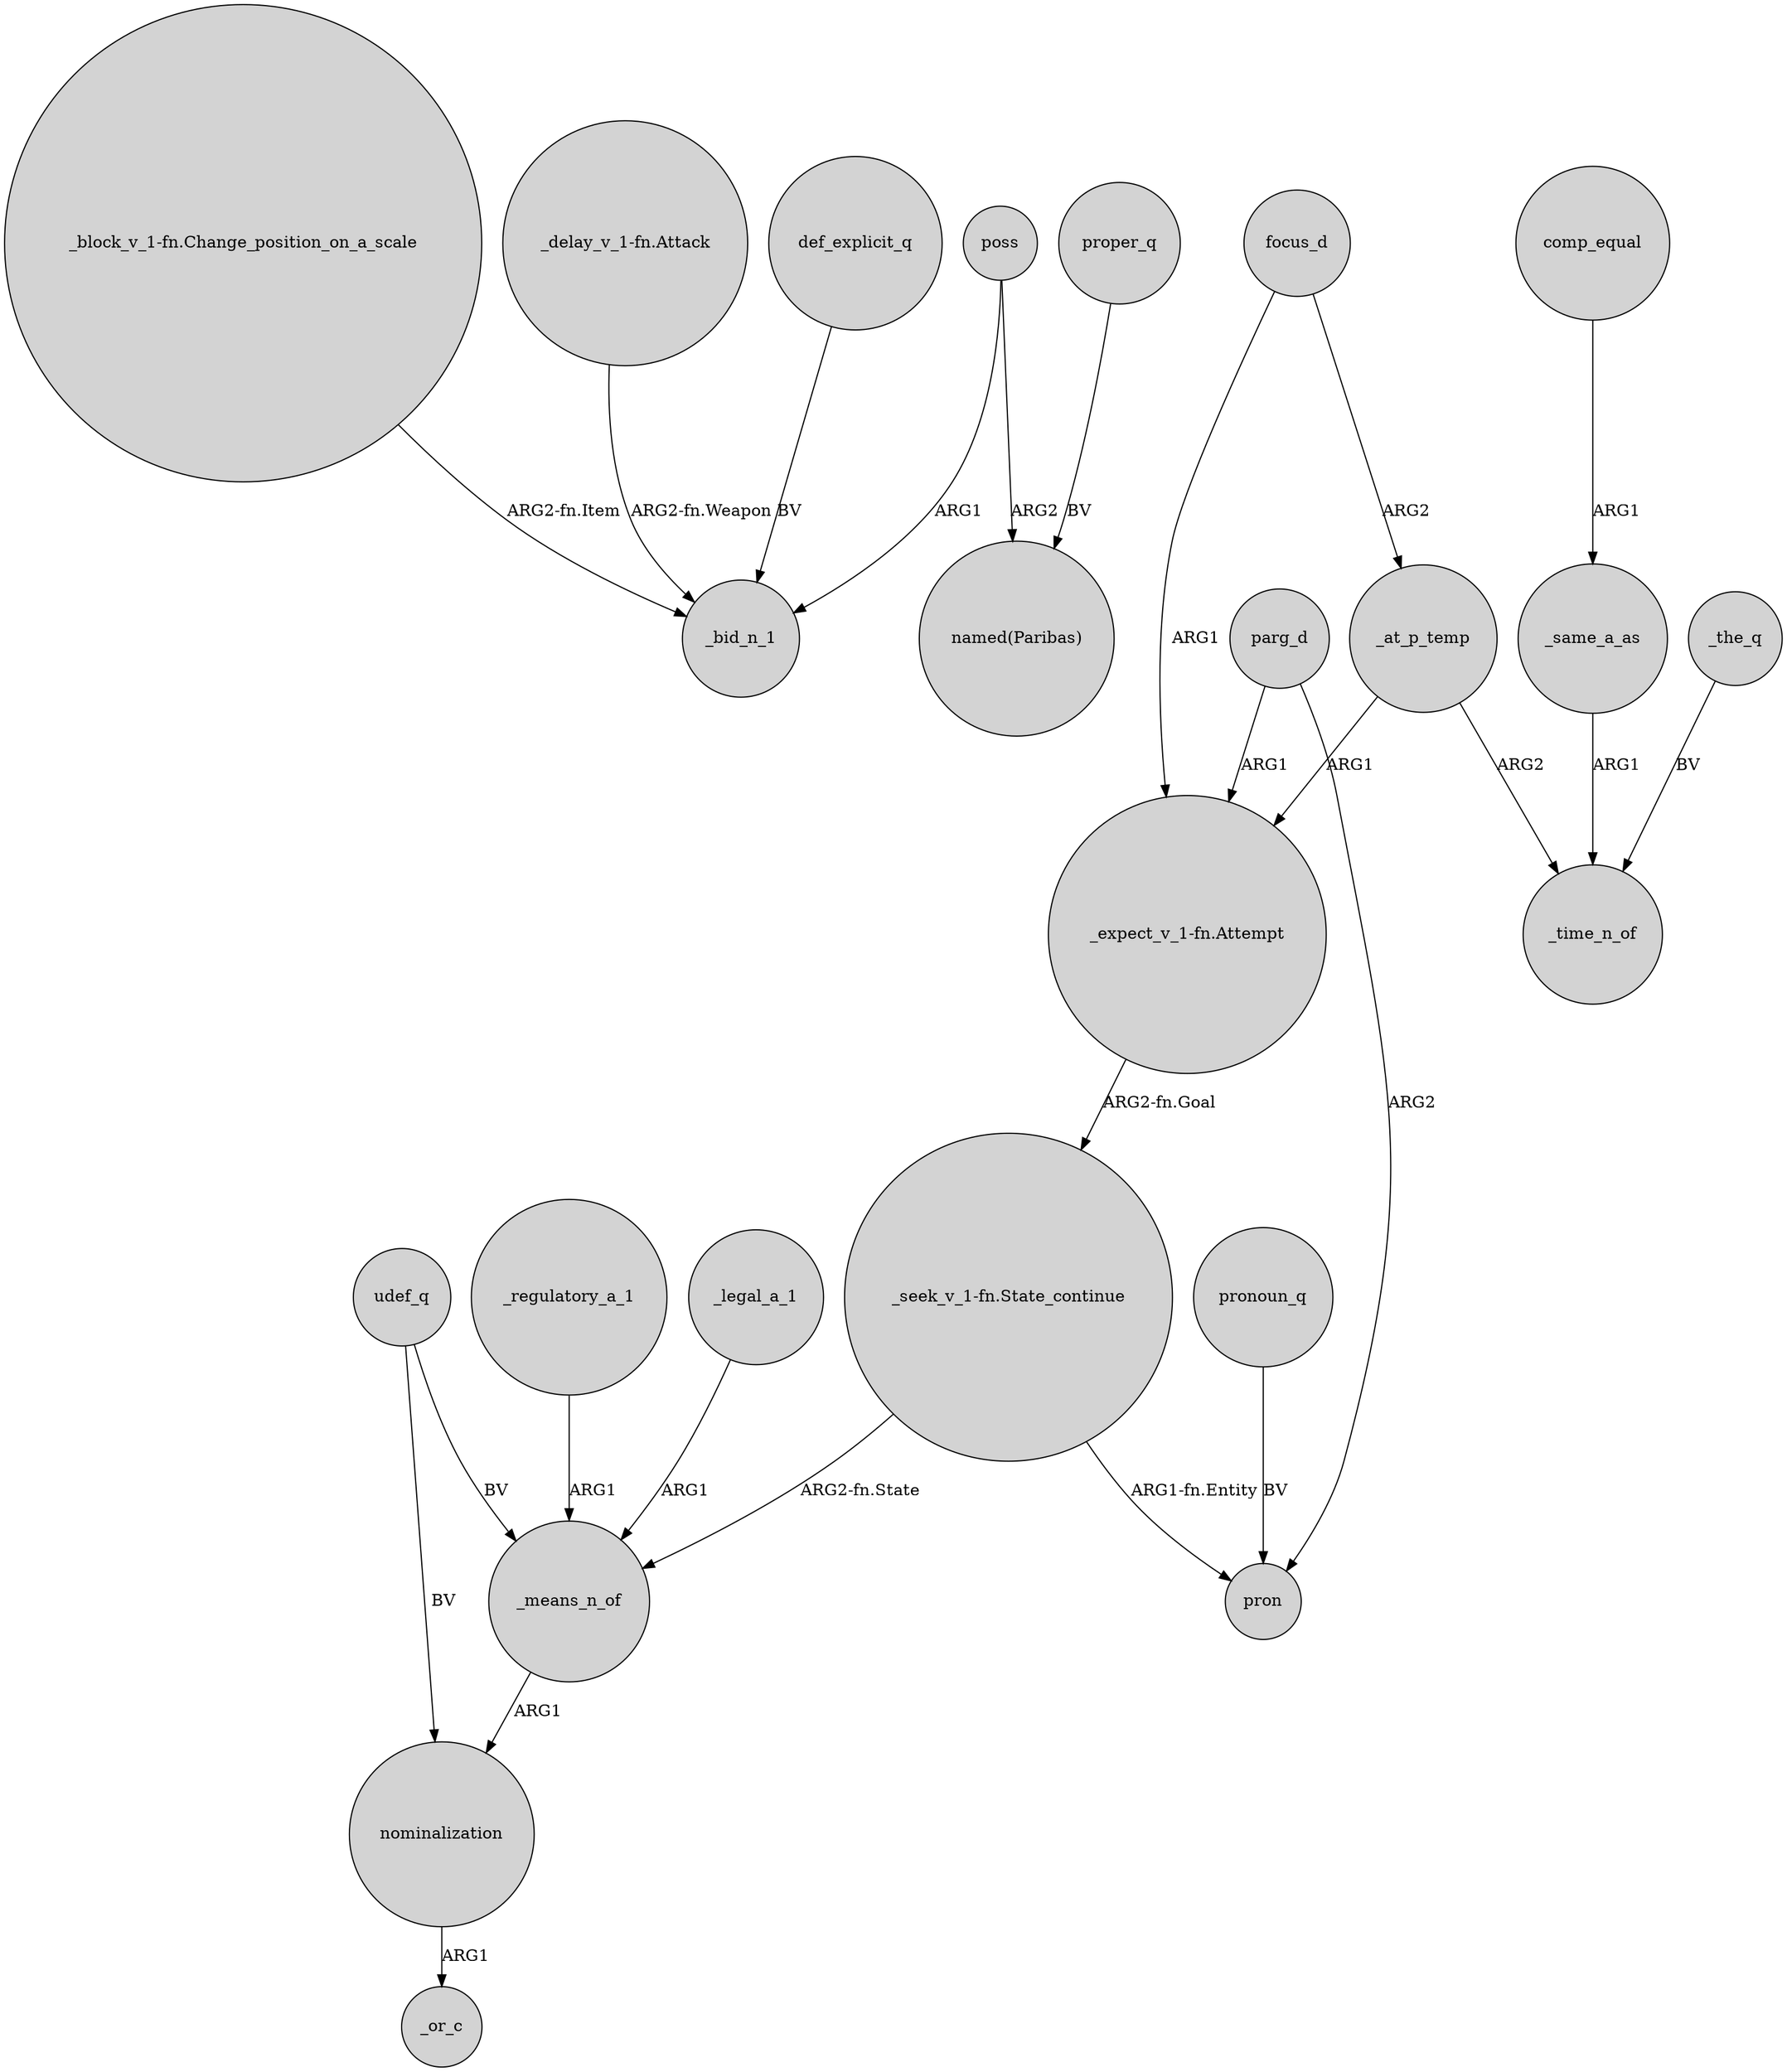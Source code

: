 digraph {
	node [shape=circle style=filled]
	poss -> _bid_n_1 [label=ARG1]
	"_block_v_1-fn.Change_position_on_a_scale" -> _bid_n_1 [label="ARG2-fn.Item"]
	udef_q -> _means_n_of [label=BV]
	focus_d -> "_expect_v_1-fn.Attempt" [label=ARG1]
	proper_q -> "named(Paribas)" [label=BV]
	parg_d -> pron [label=ARG2]
	udef_q -> nominalization [label=BV]
	"_expect_v_1-fn.Attempt" -> "_seek_v_1-fn.State_continue" [label="ARG2-fn.Goal"]
	_legal_a_1 -> _means_n_of [label=ARG1]
	"_seek_v_1-fn.State_continue" -> _means_n_of [label="ARG2-fn.State"]
	"_delay_v_1-fn.Attack" -> _bid_n_1 [label="ARG2-fn.Weapon"]
	_same_a_as -> _time_n_of [label=ARG1]
	pronoun_q -> pron [label=BV]
	def_explicit_q -> _bid_n_1 [label=BV]
	poss -> "named(Paribas)" [label=ARG2]
	_at_p_temp -> _time_n_of [label=ARG2]
	_the_q -> _time_n_of [label=BV]
	_at_p_temp -> "_expect_v_1-fn.Attempt" [label=ARG1]
	_means_n_of -> nominalization [label=ARG1]
	focus_d -> _at_p_temp [label=ARG2]
	"_seek_v_1-fn.State_continue" -> pron [label="ARG1-fn.Entity"]
	comp_equal -> _same_a_as [label=ARG1]
	nominalization -> _or_c [label=ARG1]
	parg_d -> "_expect_v_1-fn.Attempt" [label=ARG1]
	_regulatory_a_1 -> _means_n_of [label=ARG1]
}
